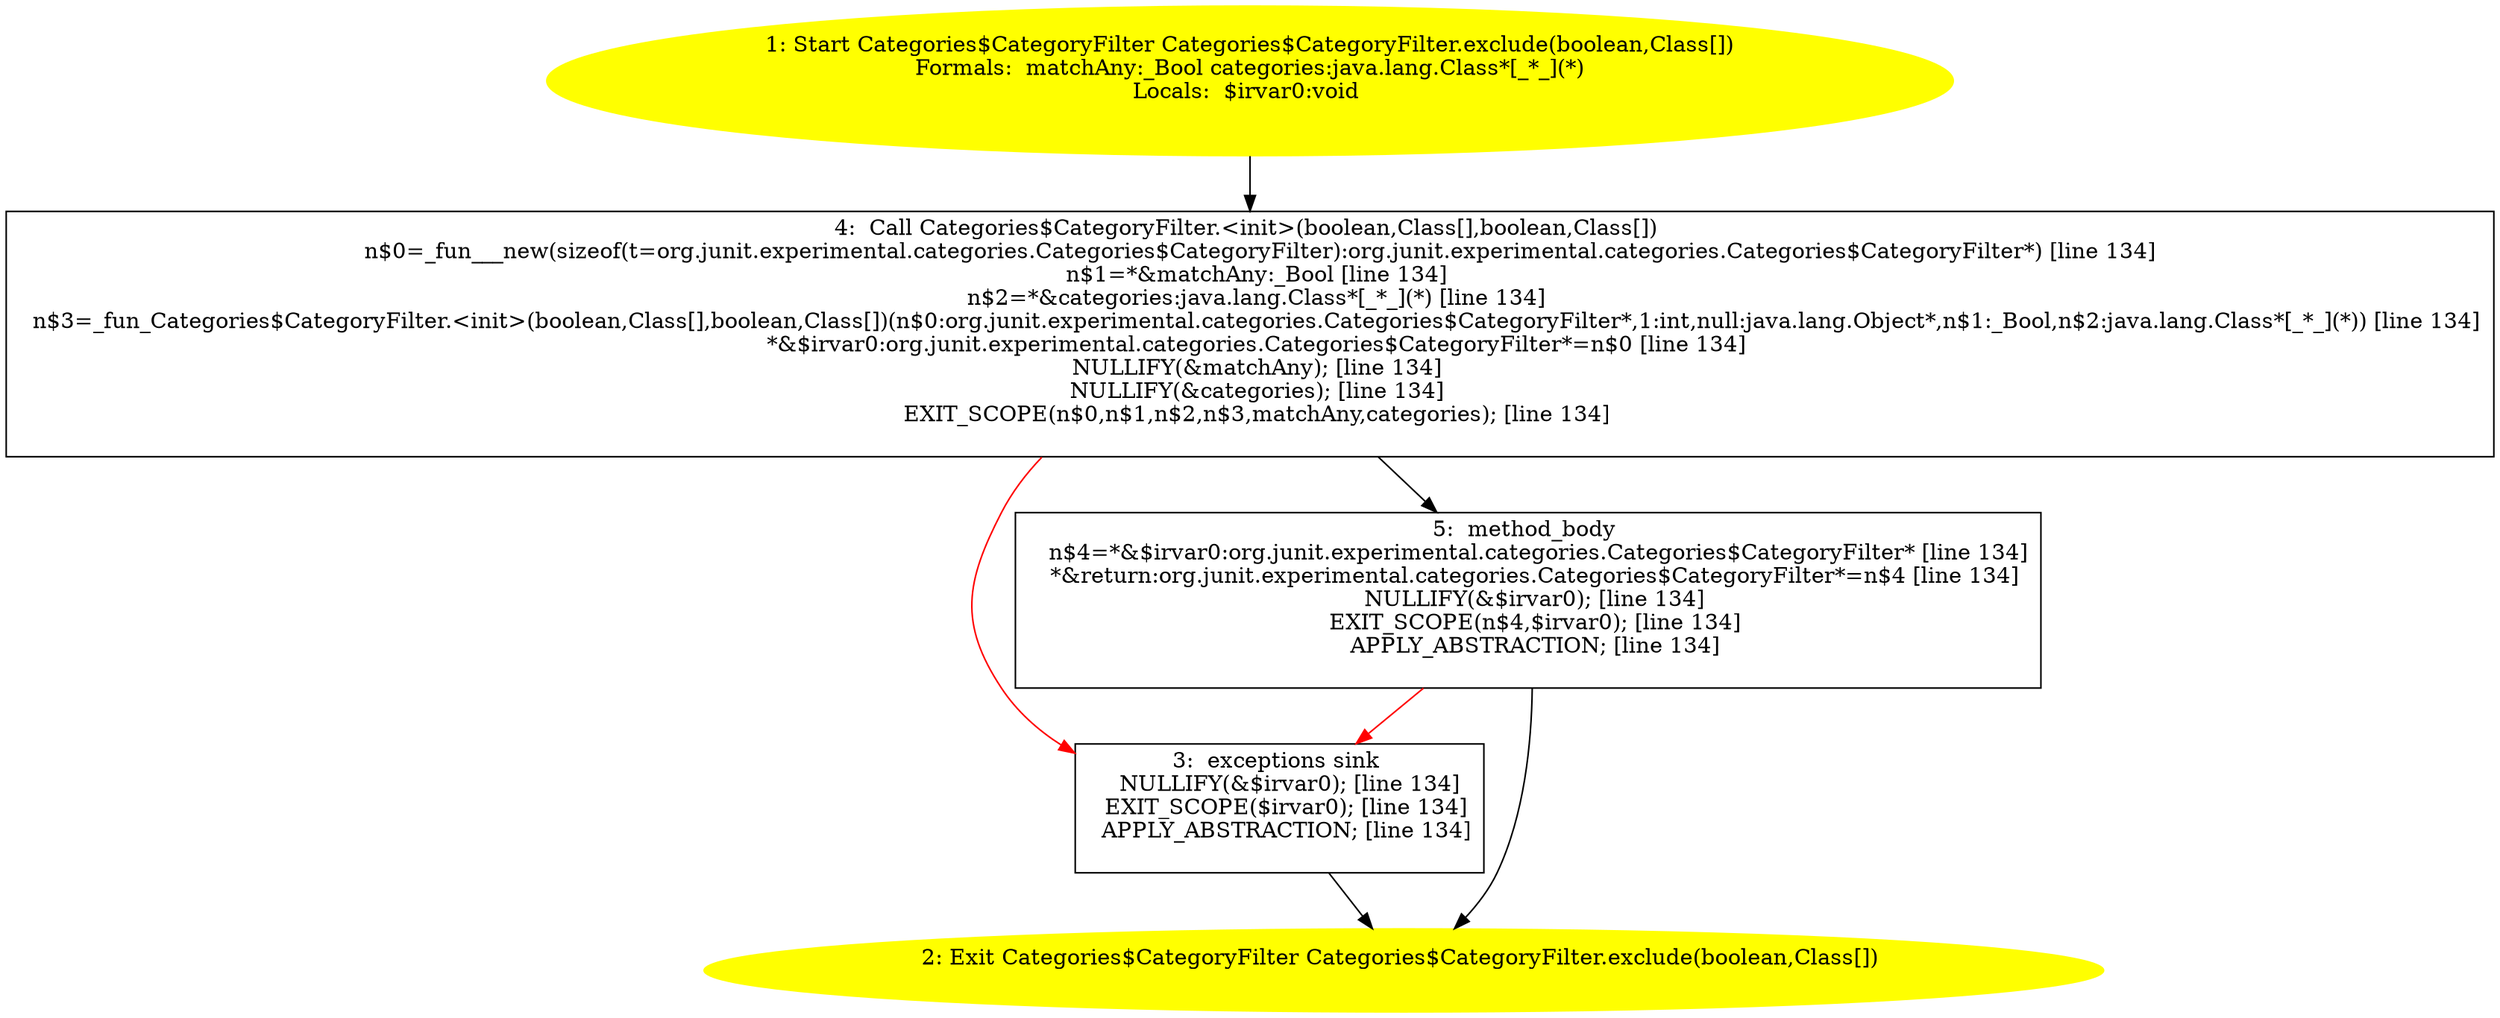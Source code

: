 /* @generated */
digraph cfg {
"org.junit.experimental.categories.Categories$CategoryFilter.exclude(boolean,java.lang.Class[]):org.j.81a2088892473232a1b6abfc90aac6ce_1" [label="1: Start Categories$CategoryFilter Categories$CategoryFilter.exclude(boolean,Class[])\nFormals:  matchAny:_Bool categories:java.lang.Class*[_*_](*)\nLocals:  $irvar0:void \n  " color=yellow style=filled]
	

	 "org.junit.experimental.categories.Categories$CategoryFilter.exclude(boolean,java.lang.Class[]):org.j.81a2088892473232a1b6abfc90aac6ce_1" -> "org.junit.experimental.categories.Categories$CategoryFilter.exclude(boolean,java.lang.Class[]):org.j.81a2088892473232a1b6abfc90aac6ce_4" ;
"org.junit.experimental.categories.Categories$CategoryFilter.exclude(boolean,java.lang.Class[]):org.j.81a2088892473232a1b6abfc90aac6ce_2" [label="2: Exit Categories$CategoryFilter Categories$CategoryFilter.exclude(boolean,Class[]) \n  " color=yellow style=filled]
	

"org.junit.experimental.categories.Categories$CategoryFilter.exclude(boolean,java.lang.Class[]):org.j.81a2088892473232a1b6abfc90aac6ce_3" [label="3:  exceptions sink \n   NULLIFY(&$irvar0); [line 134]\n  EXIT_SCOPE($irvar0); [line 134]\n  APPLY_ABSTRACTION; [line 134]\n " shape="box"]
	

	 "org.junit.experimental.categories.Categories$CategoryFilter.exclude(boolean,java.lang.Class[]):org.j.81a2088892473232a1b6abfc90aac6ce_3" -> "org.junit.experimental.categories.Categories$CategoryFilter.exclude(boolean,java.lang.Class[]):org.j.81a2088892473232a1b6abfc90aac6ce_2" ;
"org.junit.experimental.categories.Categories$CategoryFilter.exclude(boolean,java.lang.Class[]):org.j.81a2088892473232a1b6abfc90aac6ce_4" [label="4:  Call Categories$CategoryFilter.<init>(boolean,Class[],boolean,Class[]) \n   n$0=_fun___new(sizeof(t=org.junit.experimental.categories.Categories$CategoryFilter):org.junit.experimental.categories.Categories$CategoryFilter*) [line 134]\n  n$1=*&matchAny:_Bool [line 134]\n  n$2=*&categories:java.lang.Class*[_*_](*) [line 134]\n  n$3=_fun_Categories$CategoryFilter.<init>(boolean,Class[],boolean,Class[])(n$0:org.junit.experimental.categories.Categories$CategoryFilter*,1:int,null:java.lang.Object*,n$1:_Bool,n$2:java.lang.Class*[_*_](*)) [line 134]\n  *&$irvar0:org.junit.experimental.categories.Categories$CategoryFilter*=n$0 [line 134]\n  NULLIFY(&matchAny); [line 134]\n  NULLIFY(&categories); [line 134]\n  EXIT_SCOPE(n$0,n$1,n$2,n$3,matchAny,categories); [line 134]\n " shape="box"]
	

	 "org.junit.experimental.categories.Categories$CategoryFilter.exclude(boolean,java.lang.Class[]):org.j.81a2088892473232a1b6abfc90aac6ce_4" -> "org.junit.experimental.categories.Categories$CategoryFilter.exclude(boolean,java.lang.Class[]):org.j.81a2088892473232a1b6abfc90aac6ce_5" ;
	 "org.junit.experimental.categories.Categories$CategoryFilter.exclude(boolean,java.lang.Class[]):org.j.81a2088892473232a1b6abfc90aac6ce_4" -> "org.junit.experimental.categories.Categories$CategoryFilter.exclude(boolean,java.lang.Class[]):org.j.81a2088892473232a1b6abfc90aac6ce_3" [color="red" ];
"org.junit.experimental.categories.Categories$CategoryFilter.exclude(boolean,java.lang.Class[]):org.j.81a2088892473232a1b6abfc90aac6ce_5" [label="5:  method_body \n   n$4=*&$irvar0:org.junit.experimental.categories.Categories$CategoryFilter* [line 134]\n  *&return:org.junit.experimental.categories.Categories$CategoryFilter*=n$4 [line 134]\n  NULLIFY(&$irvar0); [line 134]\n  EXIT_SCOPE(n$4,$irvar0); [line 134]\n  APPLY_ABSTRACTION; [line 134]\n " shape="box"]
	

	 "org.junit.experimental.categories.Categories$CategoryFilter.exclude(boolean,java.lang.Class[]):org.j.81a2088892473232a1b6abfc90aac6ce_5" -> "org.junit.experimental.categories.Categories$CategoryFilter.exclude(boolean,java.lang.Class[]):org.j.81a2088892473232a1b6abfc90aac6ce_2" ;
	 "org.junit.experimental.categories.Categories$CategoryFilter.exclude(boolean,java.lang.Class[]):org.j.81a2088892473232a1b6abfc90aac6ce_5" -> "org.junit.experimental.categories.Categories$CategoryFilter.exclude(boolean,java.lang.Class[]):org.j.81a2088892473232a1b6abfc90aac6ce_3" [color="red" ];
}
